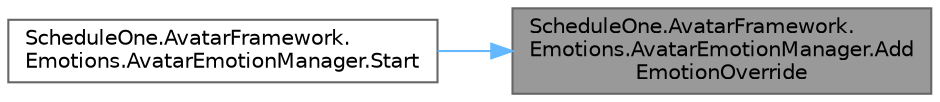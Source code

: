 digraph "ScheduleOne.AvatarFramework.Emotions.AvatarEmotionManager.AddEmotionOverride"
{
 // LATEX_PDF_SIZE
  bgcolor="transparent";
  edge [fontname=Helvetica,fontsize=10,labelfontname=Helvetica,labelfontsize=10];
  node [fontname=Helvetica,fontsize=10,shape=box,height=0.2,width=0.4];
  rankdir="RL";
  Node1 [id="Node000001",label="ScheduleOne.AvatarFramework.\lEmotions.AvatarEmotionManager.Add\lEmotionOverride",height=0.2,width=0.4,color="gray40", fillcolor="grey60", style="filled", fontcolor="black",tooltip=" "];
  Node1 -> Node2 [id="edge1_Node000001_Node000002",dir="back",color="steelblue1",style="solid",tooltip=" "];
  Node2 [id="Node000002",label="ScheduleOne.AvatarFramework.\lEmotions.AvatarEmotionManager.Start",height=0.2,width=0.4,color="grey40", fillcolor="white", style="filled",URL="$class_schedule_one_1_1_avatar_framework_1_1_emotions_1_1_avatar_emotion_manager.html#a41dcba1015d3308da1c96b4753d0f637",tooltip=" "];
}

